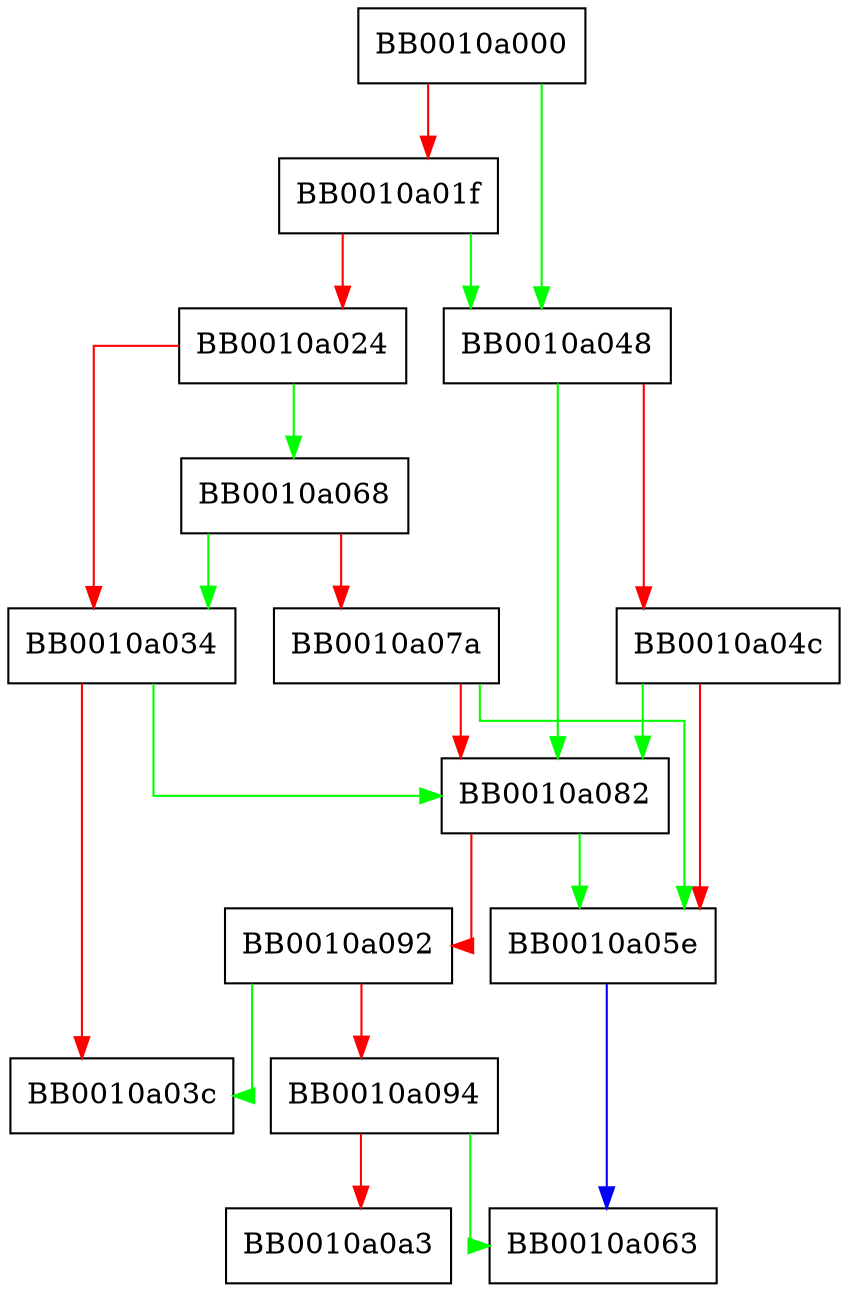 digraph FUN_0010a000 {
  node [shape="box"];
  graph [splines=ortho];
  BB0010a000 -> BB0010a048 [color="green"];
  BB0010a000 -> BB0010a01f [color="red"];
  BB0010a01f -> BB0010a048 [color="green"];
  BB0010a01f -> BB0010a024 [color="red"];
  BB0010a024 -> BB0010a068 [color="green"];
  BB0010a024 -> BB0010a034 [color="red"];
  BB0010a034 -> BB0010a082 [color="green"];
  BB0010a034 -> BB0010a03c [color="red"];
  BB0010a048 -> BB0010a082 [color="green"];
  BB0010a048 -> BB0010a04c [color="red"];
  BB0010a04c -> BB0010a082 [color="green"];
  BB0010a04c -> BB0010a05e [color="red"];
  BB0010a05e -> BB0010a063 [color="blue"];
  BB0010a068 -> BB0010a034 [color="green"];
  BB0010a068 -> BB0010a07a [color="red"];
  BB0010a07a -> BB0010a05e [color="green"];
  BB0010a07a -> BB0010a082 [color="red"];
  BB0010a082 -> BB0010a05e [color="green"];
  BB0010a082 -> BB0010a092 [color="red"];
  BB0010a092 -> BB0010a03c [color="green"];
  BB0010a092 -> BB0010a094 [color="red"];
  BB0010a094 -> BB0010a063 [color="green"];
  BB0010a094 -> BB0010a0a3 [color="red"];
}